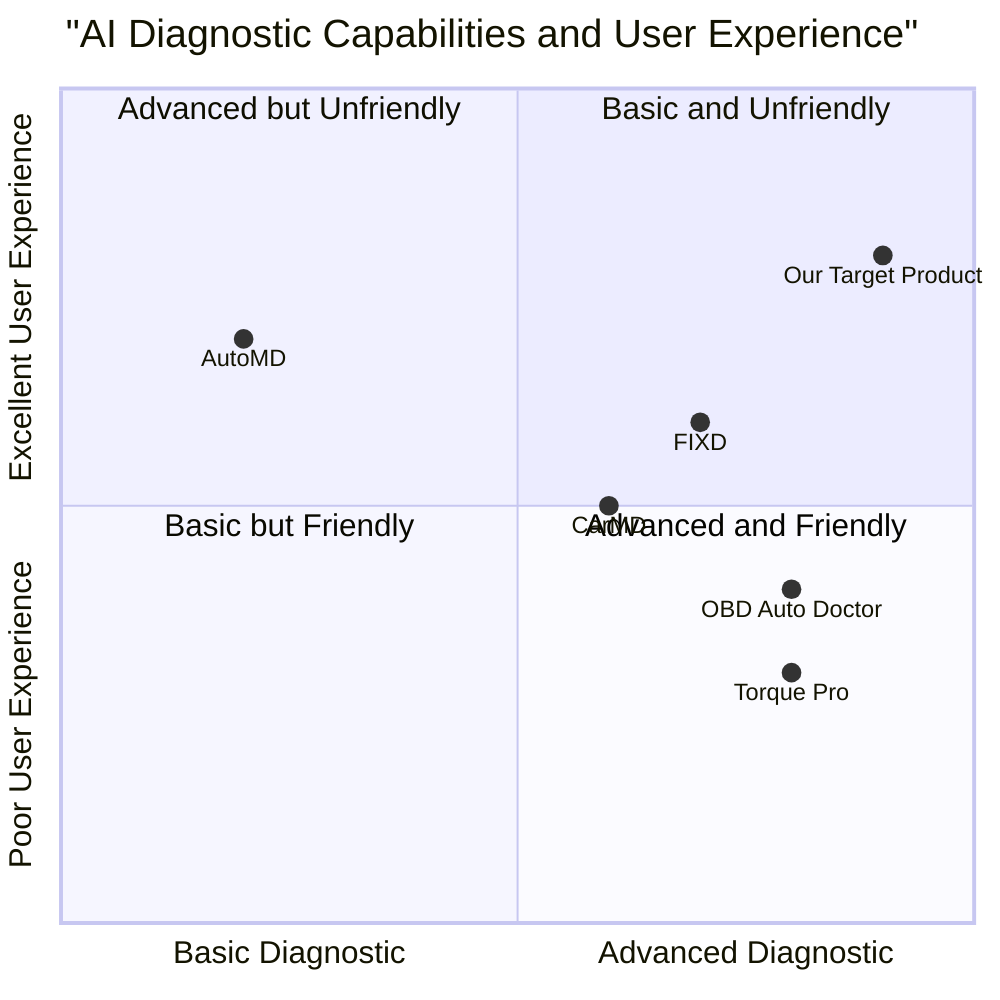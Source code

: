 quadrantChart
    title "AI Diagnostic Capabilities and User Experience"
    x-axis "Basic Diagnostic" --> "Advanced Diagnostic"
    y-axis "Poor User Experience" --> "Excellent User Experience"
    quadrant-1 "Basic and Unfriendly"
    quadrant-2 "Advanced but Unfriendly"
    quadrant-3 "Basic but Friendly"
    quadrant-4 "Advanced and Friendly"
    "AutoMD": [0.2, 0.7]
    "CarMD": [0.6, 0.5]
    "FIXD": [0.7, 0.6]
    "OBD Auto Doctor": [0.8, 0.4]
    "Torque Pro": [0.8, 0.3]
    "Our Target Product": [0.9, 0.8]